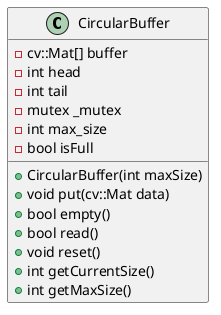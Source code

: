 @startuml CircularBuffer_UML
class CircularBuffer {
  - cv::Mat[] buffer
  - int head
  - int tail
  - mutex _mutex
  - int max_size
  - bool isFull

  + CircularBuffer(int maxSize)
  + void put(cv::Mat data)
  + bool empty()
  + bool read()
  + void reset()
  + int getCurrentSize()
  + int getMaxSize()
}

@enduml